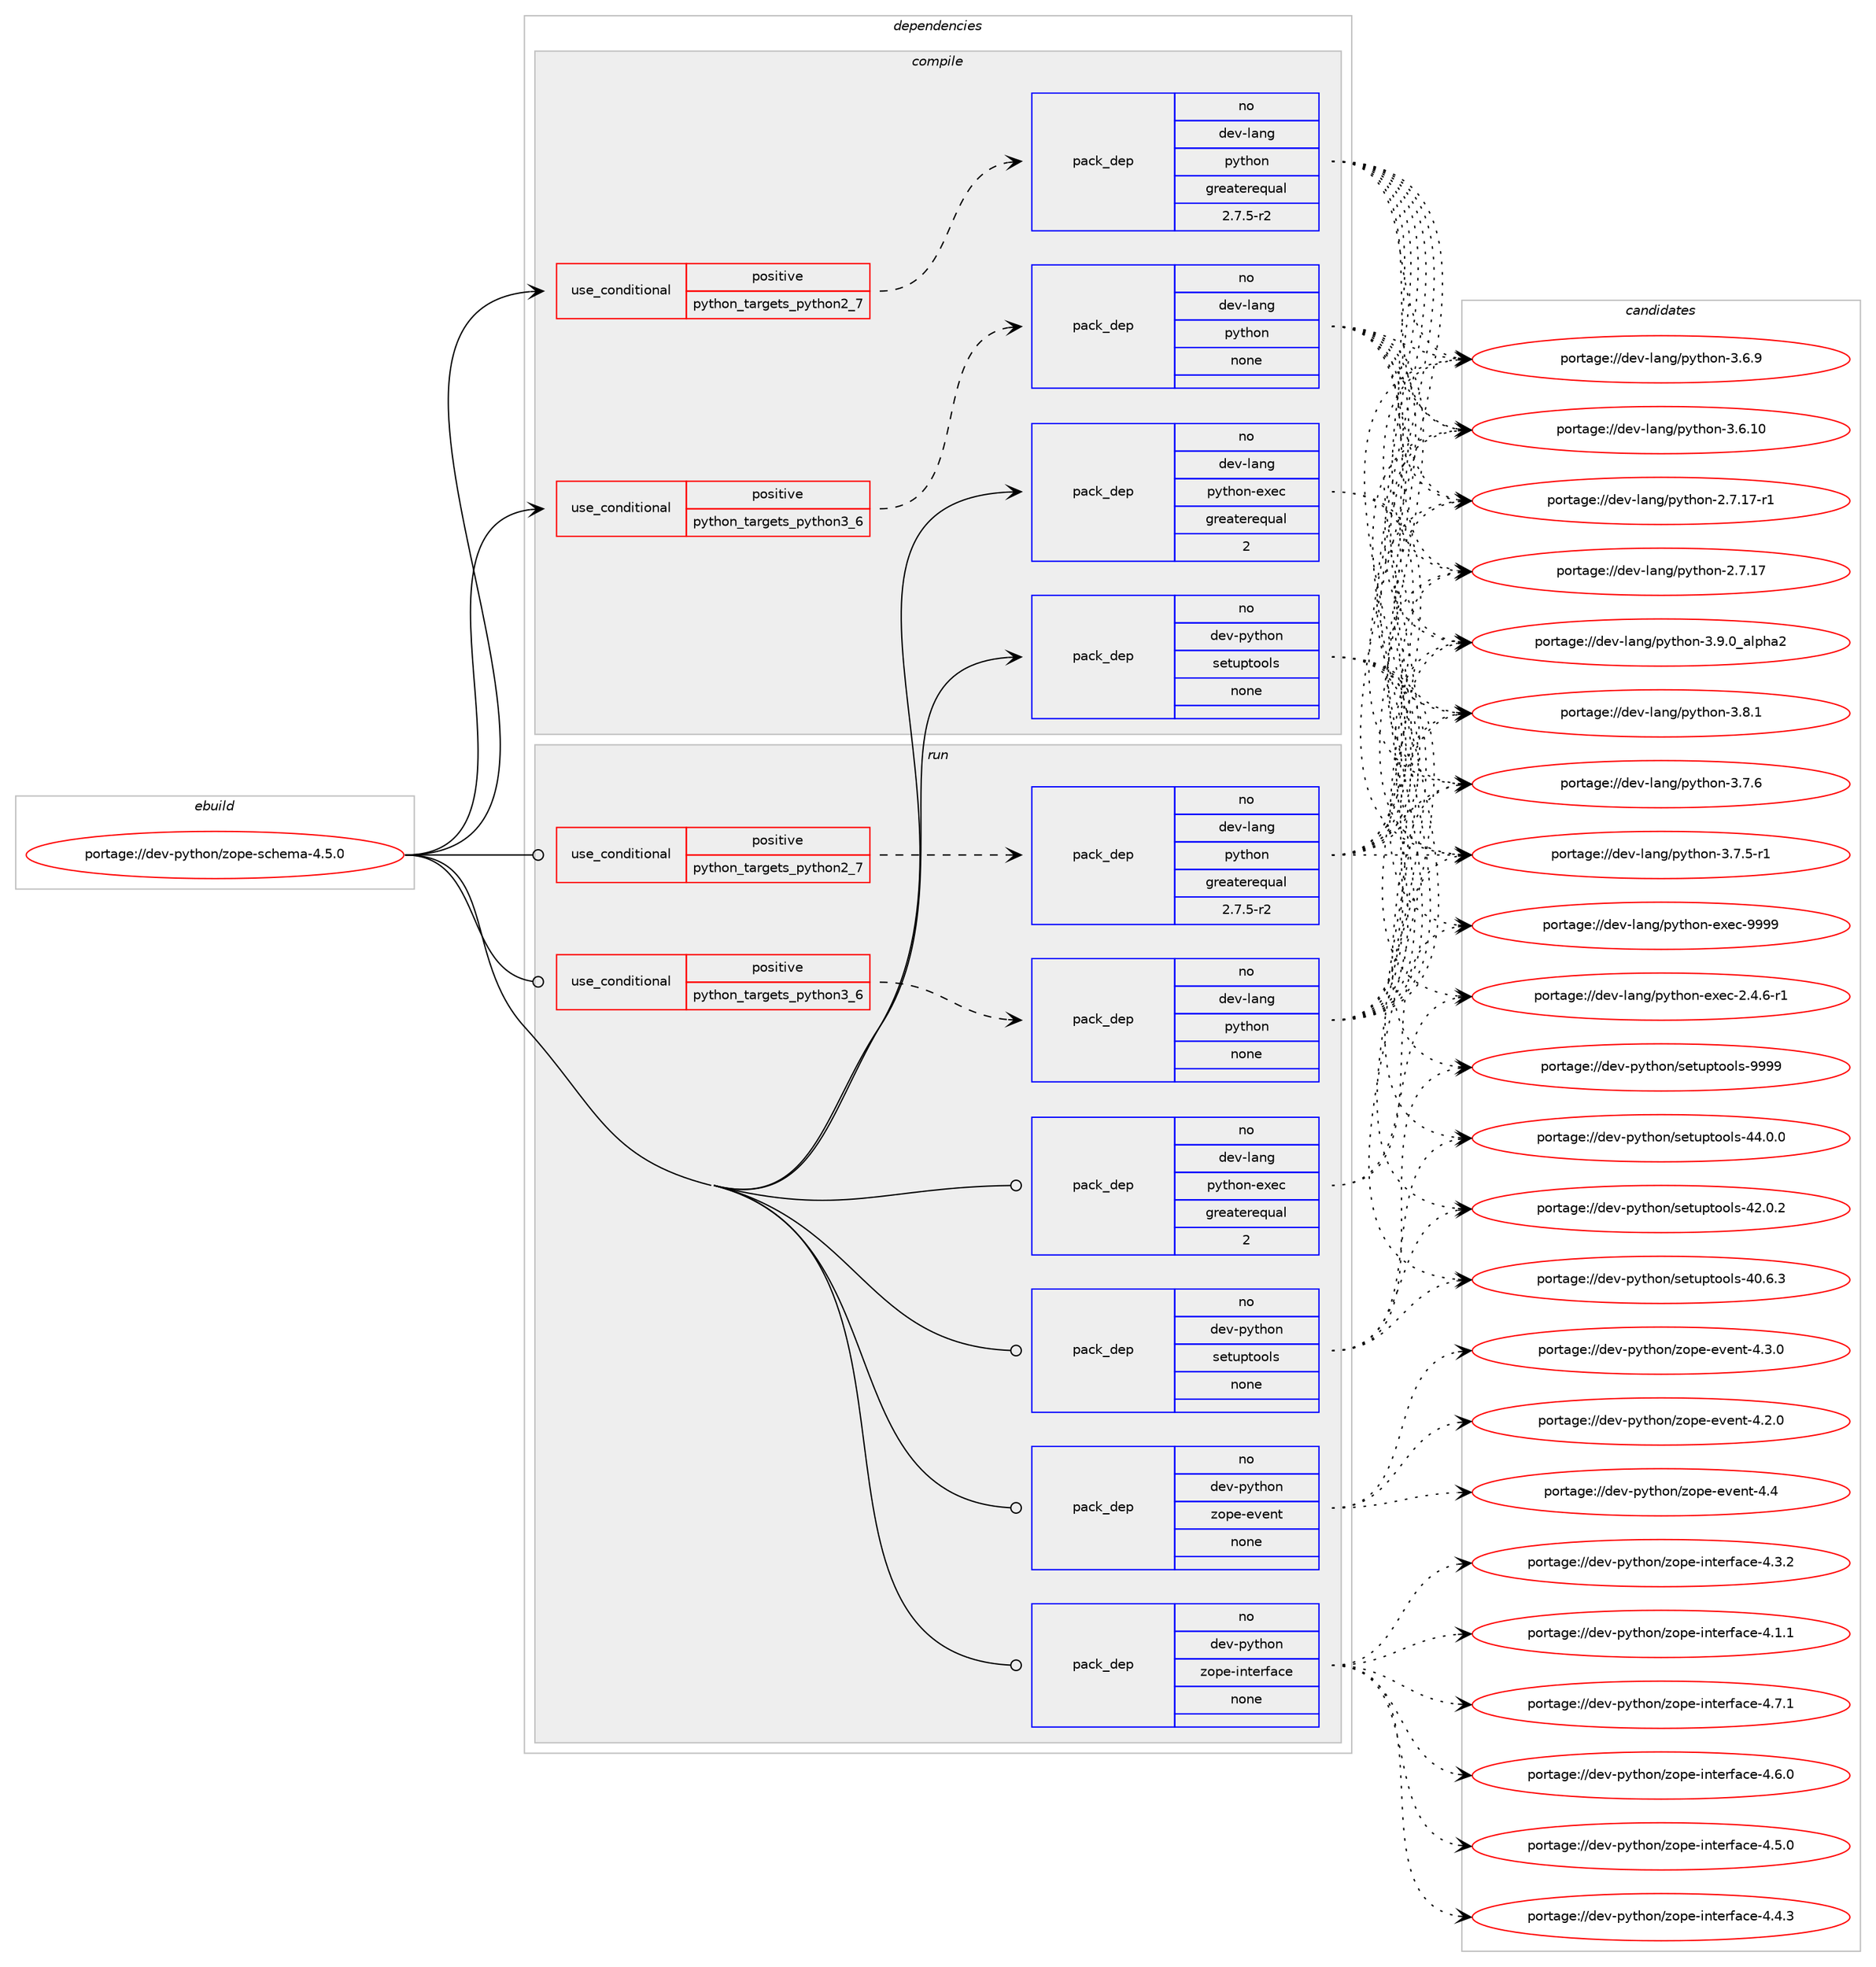 digraph prolog {

# *************
# Graph options
# *************

newrank=true;
concentrate=true;
compound=true;
graph [rankdir=LR,fontname=Helvetica,fontsize=10,ranksep=1.5];#, ranksep=2.5, nodesep=0.2];
edge  [arrowhead=vee];
node  [fontname=Helvetica,fontsize=10];

# **********
# The ebuild
# **********

subgraph cluster_leftcol {
color=gray;
rank=same;
label=<<i>ebuild</i>>;
id [label="portage://dev-python/zope-schema-4.5.0", color=red, width=4, href="../dev-python/zope-schema-4.5.0.svg"];
}

# ****************
# The dependencies
# ****************

subgraph cluster_midcol {
color=gray;
label=<<i>dependencies</i>>;
subgraph cluster_compile {
fillcolor="#eeeeee";
style=filled;
label=<<i>compile</i>>;
subgraph cond103137 {
dependency416405 [label=<<TABLE BORDER="0" CELLBORDER="1" CELLSPACING="0" CELLPADDING="4"><TR><TD ROWSPAN="3" CELLPADDING="10">use_conditional</TD></TR><TR><TD>positive</TD></TR><TR><TD>python_targets_python2_7</TD></TR></TABLE>>, shape=none, color=red];
subgraph pack308387 {
dependency416406 [label=<<TABLE BORDER="0" CELLBORDER="1" CELLSPACING="0" CELLPADDING="4" WIDTH="220"><TR><TD ROWSPAN="6" CELLPADDING="30">pack_dep</TD></TR><TR><TD WIDTH="110">no</TD></TR><TR><TD>dev-lang</TD></TR><TR><TD>python</TD></TR><TR><TD>greaterequal</TD></TR><TR><TD>2.7.5-r2</TD></TR></TABLE>>, shape=none, color=blue];
}
dependency416405:e -> dependency416406:w [weight=20,style="dashed",arrowhead="vee"];
}
id:e -> dependency416405:w [weight=20,style="solid",arrowhead="vee"];
subgraph cond103138 {
dependency416407 [label=<<TABLE BORDER="0" CELLBORDER="1" CELLSPACING="0" CELLPADDING="4"><TR><TD ROWSPAN="3" CELLPADDING="10">use_conditional</TD></TR><TR><TD>positive</TD></TR><TR><TD>python_targets_python3_6</TD></TR></TABLE>>, shape=none, color=red];
subgraph pack308388 {
dependency416408 [label=<<TABLE BORDER="0" CELLBORDER="1" CELLSPACING="0" CELLPADDING="4" WIDTH="220"><TR><TD ROWSPAN="6" CELLPADDING="30">pack_dep</TD></TR><TR><TD WIDTH="110">no</TD></TR><TR><TD>dev-lang</TD></TR><TR><TD>python</TD></TR><TR><TD>none</TD></TR><TR><TD></TD></TR></TABLE>>, shape=none, color=blue];
}
dependency416407:e -> dependency416408:w [weight=20,style="dashed",arrowhead="vee"];
}
id:e -> dependency416407:w [weight=20,style="solid",arrowhead="vee"];
subgraph pack308389 {
dependency416409 [label=<<TABLE BORDER="0" CELLBORDER="1" CELLSPACING="0" CELLPADDING="4" WIDTH="220"><TR><TD ROWSPAN="6" CELLPADDING="30">pack_dep</TD></TR><TR><TD WIDTH="110">no</TD></TR><TR><TD>dev-lang</TD></TR><TR><TD>python-exec</TD></TR><TR><TD>greaterequal</TD></TR><TR><TD>2</TD></TR></TABLE>>, shape=none, color=blue];
}
id:e -> dependency416409:w [weight=20,style="solid",arrowhead="vee"];
subgraph pack308390 {
dependency416410 [label=<<TABLE BORDER="0" CELLBORDER="1" CELLSPACING="0" CELLPADDING="4" WIDTH="220"><TR><TD ROWSPAN="6" CELLPADDING="30">pack_dep</TD></TR><TR><TD WIDTH="110">no</TD></TR><TR><TD>dev-python</TD></TR><TR><TD>setuptools</TD></TR><TR><TD>none</TD></TR><TR><TD></TD></TR></TABLE>>, shape=none, color=blue];
}
id:e -> dependency416410:w [weight=20,style="solid",arrowhead="vee"];
}
subgraph cluster_compileandrun {
fillcolor="#eeeeee";
style=filled;
label=<<i>compile and run</i>>;
}
subgraph cluster_run {
fillcolor="#eeeeee";
style=filled;
label=<<i>run</i>>;
subgraph cond103139 {
dependency416411 [label=<<TABLE BORDER="0" CELLBORDER="1" CELLSPACING="0" CELLPADDING="4"><TR><TD ROWSPAN="3" CELLPADDING="10">use_conditional</TD></TR><TR><TD>positive</TD></TR><TR><TD>python_targets_python2_7</TD></TR></TABLE>>, shape=none, color=red];
subgraph pack308391 {
dependency416412 [label=<<TABLE BORDER="0" CELLBORDER="1" CELLSPACING="0" CELLPADDING="4" WIDTH="220"><TR><TD ROWSPAN="6" CELLPADDING="30">pack_dep</TD></TR><TR><TD WIDTH="110">no</TD></TR><TR><TD>dev-lang</TD></TR><TR><TD>python</TD></TR><TR><TD>greaterequal</TD></TR><TR><TD>2.7.5-r2</TD></TR></TABLE>>, shape=none, color=blue];
}
dependency416411:e -> dependency416412:w [weight=20,style="dashed",arrowhead="vee"];
}
id:e -> dependency416411:w [weight=20,style="solid",arrowhead="odot"];
subgraph cond103140 {
dependency416413 [label=<<TABLE BORDER="0" CELLBORDER="1" CELLSPACING="0" CELLPADDING="4"><TR><TD ROWSPAN="3" CELLPADDING="10">use_conditional</TD></TR><TR><TD>positive</TD></TR><TR><TD>python_targets_python3_6</TD></TR></TABLE>>, shape=none, color=red];
subgraph pack308392 {
dependency416414 [label=<<TABLE BORDER="0" CELLBORDER="1" CELLSPACING="0" CELLPADDING="4" WIDTH="220"><TR><TD ROWSPAN="6" CELLPADDING="30">pack_dep</TD></TR><TR><TD WIDTH="110">no</TD></TR><TR><TD>dev-lang</TD></TR><TR><TD>python</TD></TR><TR><TD>none</TD></TR><TR><TD></TD></TR></TABLE>>, shape=none, color=blue];
}
dependency416413:e -> dependency416414:w [weight=20,style="dashed",arrowhead="vee"];
}
id:e -> dependency416413:w [weight=20,style="solid",arrowhead="odot"];
subgraph pack308393 {
dependency416415 [label=<<TABLE BORDER="0" CELLBORDER="1" CELLSPACING="0" CELLPADDING="4" WIDTH="220"><TR><TD ROWSPAN="6" CELLPADDING="30">pack_dep</TD></TR><TR><TD WIDTH="110">no</TD></TR><TR><TD>dev-lang</TD></TR><TR><TD>python-exec</TD></TR><TR><TD>greaterequal</TD></TR><TR><TD>2</TD></TR></TABLE>>, shape=none, color=blue];
}
id:e -> dependency416415:w [weight=20,style="solid",arrowhead="odot"];
subgraph pack308394 {
dependency416416 [label=<<TABLE BORDER="0" CELLBORDER="1" CELLSPACING="0" CELLPADDING="4" WIDTH="220"><TR><TD ROWSPAN="6" CELLPADDING="30">pack_dep</TD></TR><TR><TD WIDTH="110">no</TD></TR><TR><TD>dev-python</TD></TR><TR><TD>setuptools</TD></TR><TR><TD>none</TD></TR><TR><TD></TD></TR></TABLE>>, shape=none, color=blue];
}
id:e -> dependency416416:w [weight=20,style="solid",arrowhead="odot"];
subgraph pack308395 {
dependency416417 [label=<<TABLE BORDER="0" CELLBORDER="1" CELLSPACING="0" CELLPADDING="4" WIDTH="220"><TR><TD ROWSPAN="6" CELLPADDING="30">pack_dep</TD></TR><TR><TD WIDTH="110">no</TD></TR><TR><TD>dev-python</TD></TR><TR><TD>zope-event</TD></TR><TR><TD>none</TD></TR><TR><TD></TD></TR></TABLE>>, shape=none, color=blue];
}
id:e -> dependency416417:w [weight=20,style="solid",arrowhead="odot"];
subgraph pack308396 {
dependency416418 [label=<<TABLE BORDER="0" CELLBORDER="1" CELLSPACING="0" CELLPADDING="4" WIDTH="220"><TR><TD ROWSPAN="6" CELLPADDING="30">pack_dep</TD></TR><TR><TD WIDTH="110">no</TD></TR><TR><TD>dev-python</TD></TR><TR><TD>zope-interface</TD></TR><TR><TD>none</TD></TR><TR><TD></TD></TR></TABLE>>, shape=none, color=blue];
}
id:e -> dependency416418:w [weight=20,style="solid",arrowhead="odot"];
}
}

# **************
# The candidates
# **************

subgraph cluster_choices {
rank=same;
color=gray;
label=<<i>candidates</i>>;

subgraph choice308387 {
color=black;
nodesep=1;
choice10010111845108971101034711212111610411111045514657464895971081121049750 [label="portage://dev-lang/python-3.9.0_alpha2", color=red, width=4,href="../dev-lang/python-3.9.0_alpha2.svg"];
choice100101118451089711010347112121116104111110455146564649 [label="portage://dev-lang/python-3.8.1", color=red, width=4,href="../dev-lang/python-3.8.1.svg"];
choice100101118451089711010347112121116104111110455146554654 [label="portage://dev-lang/python-3.7.6", color=red, width=4,href="../dev-lang/python-3.7.6.svg"];
choice1001011184510897110103471121211161041111104551465546534511449 [label="portage://dev-lang/python-3.7.5-r1", color=red, width=4,href="../dev-lang/python-3.7.5-r1.svg"];
choice100101118451089711010347112121116104111110455146544657 [label="portage://dev-lang/python-3.6.9", color=red, width=4,href="../dev-lang/python-3.6.9.svg"];
choice10010111845108971101034711212111610411111045514654464948 [label="portage://dev-lang/python-3.6.10", color=red, width=4,href="../dev-lang/python-3.6.10.svg"];
choice100101118451089711010347112121116104111110455046554649554511449 [label="portage://dev-lang/python-2.7.17-r1", color=red, width=4,href="../dev-lang/python-2.7.17-r1.svg"];
choice10010111845108971101034711212111610411111045504655464955 [label="portage://dev-lang/python-2.7.17", color=red, width=4,href="../dev-lang/python-2.7.17.svg"];
dependency416406:e -> choice10010111845108971101034711212111610411111045514657464895971081121049750:w [style=dotted,weight="100"];
dependency416406:e -> choice100101118451089711010347112121116104111110455146564649:w [style=dotted,weight="100"];
dependency416406:e -> choice100101118451089711010347112121116104111110455146554654:w [style=dotted,weight="100"];
dependency416406:e -> choice1001011184510897110103471121211161041111104551465546534511449:w [style=dotted,weight="100"];
dependency416406:e -> choice100101118451089711010347112121116104111110455146544657:w [style=dotted,weight="100"];
dependency416406:e -> choice10010111845108971101034711212111610411111045514654464948:w [style=dotted,weight="100"];
dependency416406:e -> choice100101118451089711010347112121116104111110455046554649554511449:w [style=dotted,weight="100"];
dependency416406:e -> choice10010111845108971101034711212111610411111045504655464955:w [style=dotted,weight="100"];
}
subgraph choice308388 {
color=black;
nodesep=1;
choice10010111845108971101034711212111610411111045514657464895971081121049750 [label="portage://dev-lang/python-3.9.0_alpha2", color=red, width=4,href="../dev-lang/python-3.9.0_alpha2.svg"];
choice100101118451089711010347112121116104111110455146564649 [label="portage://dev-lang/python-3.8.1", color=red, width=4,href="../dev-lang/python-3.8.1.svg"];
choice100101118451089711010347112121116104111110455146554654 [label="portage://dev-lang/python-3.7.6", color=red, width=4,href="../dev-lang/python-3.7.6.svg"];
choice1001011184510897110103471121211161041111104551465546534511449 [label="portage://dev-lang/python-3.7.5-r1", color=red, width=4,href="../dev-lang/python-3.7.5-r1.svg"];
choice100101118451089711010347112121116104111110455146544657 [label="portage://dev-lang/python-3.6.9", color=red, width=4,href="../dev-lang/python-3.6.9.svg"];
choice10010111845108971101034711212111610411111045514654464948 [label="portage://dev-lang/python-3.6.10", color=red, width=4,href="../dev-lang/python-3.6.10.svg"];
choice100101118451089711010347112121116104111110455046554649554511449 [label="portage://dev-lang/python-2.7.17-r1", color=red, width=4,href="../dev-lang/python-2.7.17-r1.svg"];
choice10010111845108971101034711212111610411111045504655464955 [label="portage://dev-lang/python-2.7.17", color=red, width=4,href="../dev-lang/python-2.7.17.svg"];
dependency416408:e -> choice10010111845108971101034711212111610411111045514657464895971081121049750:w [style=dotted,weight="100"];
dependency416408:e -> choice100101118451089711010347112121116104111110455146564649:w [style=dotted,weight="100"];
dependency416408:e -> choice100101118451089711010347112121116104111110455146554654:w [style=dotted,weight="100"];
dependency416408:e -> choice1001011184510897110103471121211161041111104551465546534511449:w [style=dotted,weight="100"];
dependency416408:e -> choice100101118451089711010347112121116104111110455146544657:w [style=dotted,weight="100"];
dependency416408:e -> choice10010111845108971101034711212111610411111045514654464948:w [style=dotted,weight="100"];
dependency416408:e -> choice100101118451089711010347112121116104111110455046554649554511449:w [style=dotted,weight="100"];
dependency416408:e -> choice10010111845108971101034711212111610411111045504655464955:w [style=dotted,weight="100"];
}
subgraph choice308389 {
color=black;
nodesep=1;
choice10010111845108971101034711212111610411111045101120101994557575757 [label="portage://dev-lang/python-exec-9999", color=red, width=4,href="../dev-lang/python-exec-9999.svg"];
choice10010111845108971101034711212111610411111045101120101994550465246544511449 [label="portage://dev-lang/python-exec-2.4.6-r1", color=red, width=4,href="../dev-lang/python-exec-2.4.6-r1.svg"];
dependency416409:e -> choice10010111845108971101034711212111610411111045101120101994557575757:w [style=dotted,weight="100"];
dependency416409:e -> choice10010111845108971101034711212111610411111045101120101994550465246544511449:w [style=dotted,weight="100"];
}
subgraph choice308390 {
color=black;
nodesep=1;
choice10010111845112121116104111110471151011161171121161111111081154557575757 [label="portage://dev-python/setuptools-9999", color=red, width=4,href="../dev-python/setuptools-9999.svg"];
choice100101118451121211161041111104711510111611711211611111110811545525246484648 [label="portage://dev-python/setuptools-44.0.0", color=red, width=4,href="../dev-python/setuptools-44.0.0.svg"];
choice100101118451121211161041111104711510111611711211611111110811545525046484650 [label="portage://dev-python/setuptools-42.0.2", color=red, width=4,href="../dev-python/setuptools-42.0.2.svg"];
choice100101118451121211161041111104711510111611711211611111110811545524846544651 [label="portage://dev-python/setuptools-40.6.3", color=red, width=4,href="../dev-python/setuptools-40.6.3.svg"];
dependency416410:e -> choice10010111845112121116104111110471151011161171121161111111081154557575757:w [style=dotted,weight="100"];
dependency416410:e -> choice100101118451121211161041111104711510111611711211611111110811545525246484648:w [style=dotted,weight="100"];
dependency416410:e -> choice100101118451121211161041111104711510111611711211611111110811545525046484650:w [style=dotted,weight="100"];
dependency416410:e -> choice100101118451121211161041111104711510111611711211611111110811545524846544651:w [style=dotted,weight="100"];
}
subgraph choice308391 {
color=black;
nodesep=1;
choice10010111845108971101034711212111610411111045514657464895971081121049750 [label="portage://dev-lang/python-3.9.0_alpha2", color=red, width=4,href="../dev-lang/python-3.9.0_alpha2.svg"];
choice100101118451089711010347112121116104111110455146564649 [label="portage://dev-lang/python-3.8.1", color=red, width=4,href="../dev-lang/python-3.8.1.svg"];
choice100101118451089711010347112121116104111110455146554654 [label="portage://dev-lang/python-3.7.6", color=red, width=4,href="../dev-lang/python-3.7.6.svg"];
choice1001011184510897110103471121211161041111104551465546534511449 [label="portage://dev-lang/python-3.7.5-r1", color=red, width=4,href="../dev-lang/python-3.7.5-r1.svg"];
choice100101118451089711010347112121116104111110455146544657 [label="portage://dev-lang/python-3.6.9", color=red, width=4,href="../dev-lang/python-3.6.9.svg"];
choice10010111845108971101034711212111610411111045514654464948 [label="portage://dev-lang/python-3.6.10", color=red, width=4,href="../dev-lang/python-3.6.10.svg"];
choice100101118451089711010347112121116104111110455046554649554511449 [label="portage://dev-lang/python-2.7.17-r1", color=red, width=4,href="../dev-lang/python-2.7.17-r1.svg"];
choice10010111845108971101034711212111610411111045504655464955 [label="portage://dev-lang/python-2.7.17", color=red, width=4,href="../dev-lang/python-2.7.17.svg"];
dependency416412:e -> choice10010111845108971101034711212111610411111045514657464895971081121049750:w [style=dotted,weight="100"];
dependency416412:e -> choice100101118451089711010347112121116104111110455146564649:w [style=dotted,weight="100"];
dependency416412:e -> choice100101118451089711010347112121116104111110455146554654:w [style=dotted,weight="100"];
dependency416412:e -> choice1001011184510897110103471121211161041111104551465546534511449:w [style=dotted,weight="100"];
dependency416412:e -> choice100101118451089711010347112121116104111110455146544657:w [style=dotted,weight="100"];
dependency416412:e -> choice10010111845108971101034711212111610411111045514654464948:w [style=dotted,weight="100"];
dependency416412:e -> choice100101118451089711010347112121116104111110455046554649554511449:w [style=dotted,weight="100"];
dependency416412:e -> choice10010111845108971101034711212111610411111045504655464955:w [style=dotted,weight="100"];
}
subgraph choice308392 {
color=black;
nodesep=1;
choice10010111845108971101034711212111610411111045514657464895971081121049750 [label="portage://dev-lang/python-3.9.0_alpha2", color=red, width=4,href="../dev-lang/python-3.9.0_alpha2.svg"];
choice100101118451089711010347112121116104111110455146564649 [label="portage://dev-lang/python-3.8.1", color=red, width=4,href="../dev-lang/python-3.8.1.svg"];
choice100101118451089711010347112121116104111110455146554654 [label="portage://dev-lang/python-3.7.6", color=red, width=4,href="../dev-lang/python-3.7.6.svg"];
choice1001011184510897110103471121211161041111104551465546534511449 [label="portage://dev-lang/python-3.7.5-r1", color=red, width=4,href="../dev-lang/python-3.7.5-r1.svg"];
choice100101118451089711010347112121116104111110455146544657 [label="portage://dev-lang/python-3.6.9", color=red, width=4,href="../dev-lang/python-3.6.9.svg"];
choice10010111845108971101034711212111610411111045514654464948 [label="portage://dev-lang/python-3.6.10", color=red, width=4,href="../dev-lang/python-3.6.10.svg"];
choice100101118451089711010347112121116104111110455046554649554511449 [label="portage://dev-lang/python-2.7.17-r1", color=red, width=4,href="../dev-lang/python-2.7.17-r1.svg"];
choice10010111845108971101034711212111610411111045504655464955 [label="portage://dev-lang/python-2.7.17", color=red, width=4,href="../dev-lang/python-2.7.17.svg"];
dependency416414:e -> choice10010111845108971101034711212111610411111045514657464895971081121049750:w [style=dotted,weight="100"];
dependency416414:e -> choice100101118451089711010347112121116104111110455146564649:w [style=dotted,weight="100"];
dependency416414:e -> choice100101118451089711010347112121116104111110455146554654:w [style=dotted,weight="100"];
dependency416414:e -> choice1001011184510897110103471121211161041111104551465546534511449:w [style=dotted,weight="100"];
dependency416414:e -> choice100101118451089711010347112121116104111110455146544657:w [style=dotted,weight="100"];
dependency416414:e -> choice10010111845108971101034711212111610411111045514654464948:w [style=dotted,weight="100"];
dependency416414:e -> choice100101118451089711010347112121116104111110455046554649554511449:w [style=dotted,weight="100"];
dependency416414:e -> choice10010111845108971101034711212111610411111045504655464955:w [style=dotted,weight="100"];
}
subgraph choice308393 {
color=black;
nodesep=1;
choice10010111845108971101034711212111610411111045101120101994557575757 [label="portage://dev-lang/python-exec-9999", color=red, width=4,href="../dev-lang/python-exec-9999.svg"];
choice10010111845108971101034711212111610411111045101120101994550465246544511449 [label="portage://dev-lang/python-exec-2.4.6-r1", color=red, width=4,href="../dev-lang/python-exec-2.4.6-r1.svg"];
dependency416415:e -> choice10010111845108971101034711212111610411111045101120101994557575757:w [style=dotted,weight="100"];
dependency416415:e -> choice10010111845108971101034711212111610411111045101120101994550465246544511449:w [style=dotted,weight="100"];
}
subgraph choice308394 {
color=black;
nodesep=1;
choice10010111845112121116104111110471151011161171121161111111081154557575757 [label="portage://dev-python/setuptools-9999", color=red, width=4,href="../dev-python/setuptools-9999.svg"];
choice100101118451121211161041111104711510111611711211611111110811545525246484648 [label="portage://dev-python/setuptools-44.0.0", color=red, width=4,href="../dev-python/setuptools-44.0.0.svg"];
choice100101118451121211161041111104711510111611711211611111110811545525046484650 [label="portage://dev-python/setuptools-42.0.2", color=red, width=4,href="../dev-python/setuptools-42.0.2.svg"];
choice100101118451121211161041111104711510111611711211611111110811545524846544651 [label="portage://dev-python/setuptools-40.6.3", color=red, width=4,href="../dev-python/setuptools-40.6.3.svg"];
dependency416416:e -> choice10010111845112121116104111110471151011161171121161111111081154557575757:w [style=dotted,weight="100"];
dependency416416:e -> choice100101118451121211161041111104711510111611711211611111110811545525246484648:w [style=dotted,weight="100"];
dependency416416:e -> choice100101118451121211161041111104711510111611711211611111110811545525046484650:w [style=dotted,weight="100"];
dependency416416:e -> choice100101118451121211161041111104711510111611711211611111110811545524846544651:w [style=dotted,weight="100"];
}
subgraph choice308395 {
color=black;
nodesep=1;
choice10010111845112121116104111110471221111121014510111810111011645524652 [label="portage://dev-python/zope-event-4.4", color=red, width=4,href="../dev-python/zope-event-4.4.svg"];
choice100101118451121211161041111104712211111210145101118101110116455246514648 [label="portage://dev-python/zope-event-4.3.0", color=red, width=4,href="../dev-python/zope-event-4.3.0.svg"];
choice100101118451121211161041111104712211111210145101118101110116455246504648 [label="portage://dev-python/zope-event-4.2.0", color=red, width=4,href="../dev-python/zope-event-4.2.0.svg"];
dependency416417:e -> choice10010111845112121116104111110471221111121014510111810111011645524652:w [style=dotted,weight="100"];
dependency416417:e -> choice100101118451121211161041111104712211111210145101118101110116455246514648:w [style=dotted,weight="100"];
dependency416417:e -> choice100101118451121211161041111104712211111210145101118101110116455246504648:w [style=dotted,weight="100"];
}
subgraph choice308396 {
color=black;
nodesep=1;
choice1001011184511212111610411111047122111112101451051101161011141029799101455246554649 [label="portage://dev-python/zope-interface-4.7.1", color=red, width=4,href="../dev-python/zope-interface-4.7.1.svg"];
choice1001011184511212111610411111047122111112101451051101161011141029799101455246544648 [label="portage://dev-python/zope-interface-4.6.0", color=red, width=4,href="../dev-python/zope-interface-4.6.0.svg"];
choice1001011184511212111610411111047122111112101451051101161011141029799101455246534648 [label="portage://dev-python/zope-interface-4.5.0", color=red, width=4,href="../dev-python/zope-interface-4.5.0.svg"];
choice1001011184511212111610411111047122111112101451051101161011141029799101455246524651 [label="portage://dev-python/zope-interface-4.4.3", color=red, width=4,href="../dev-python/zope-interface-4.4.3.svg"];
choice1001011184511212111610411111047122111112101451051101161011141029799101455246514650 [label="portage://dev-python/zope-interface-4.3.2", color=red, width=4,href="../dev-python/zope-interface-4.3.2.svg"];
choice1001011184511212111610411111047122111112101451051101161011141029799101455246494649 [label="portage://dev-python/zope-interface-4.1.1", color=red, width=4,href="../dev-python/zope-interface-4.1.1.svg"];
dependency416418:e -> choice1001011184511212111610411111047122111112101451051101161011141029799101455246554649:w [style=dotted,weight="100"];
dependency416418:e -> choice1001011184511212111610411111047122111112101451051101161011141029799101455246544648:w [style=dotted,weight="100"];
dependency416418:e -> choice1001011184511212111610411111047122111112101451051101161011141029799101455246534648:w [style=dotted,weight="100"];
dependency416418:e -> choice1001011184511212111610411111047122111112101451051101161011141029799101455246524651:w [style=dotted,weight="100"];
dependency416418:e -> choice1001011184511212111610411111047122111112101451051101161011141029799101455246514650:w [style=dotted,weight="100"];
dependency416418:e -> choice1001011184511212111610411111047122111112101451051101161011141029799101455246494649:w [style=dotted,weight="100"];
}
}

}
